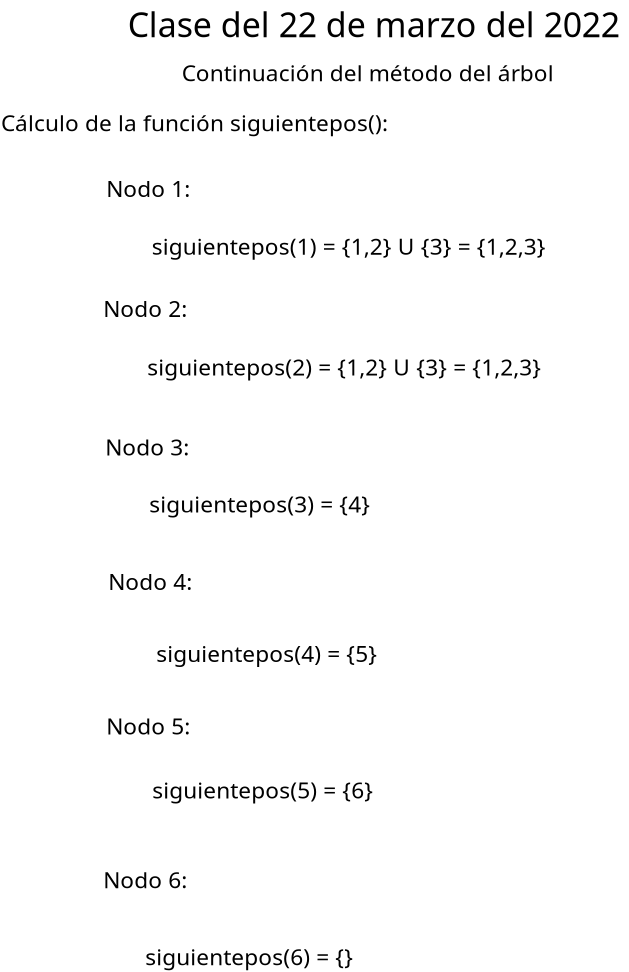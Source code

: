 <?xml version="1.0" encoding="UTF-8"?>
<dia:diagram xmlns:dia="http://www.lysator.liu.se/~alla/dia/">
  <dia:layer name="Fondo" visible="true" connectable="true" active="true">
    <dia:object type="Standard - Text" version="1" id="O0">
      <dia:attribute name="obj_pos">
        <dia:point val="7.7,2.95"/>
      </dia:attribute>
      <dia:attribute name="obj_bb">
        <dia:rectangle val="7.7,1.375;35.197,3.35"/>
      </dia:attribute>
      <dia:attribute name="text">
        <dia:composite type="text">
          <dia:attribute name="string">
            <dia:string>#Clase del 22 de marzo del 2022 #</dia:string>
          </dia:attribute>
          <dia:attribute name="font">
            <dia:font family="sans" style="0" name="Helvetica"/>
          </dia:attribute>
          <dia:attribute name="height">
            <dia:real val="2.119"/>
          </dia:attribute>
          <dia:attribute name="pos">
            <dia:point val="7.7,2.95"/>
          </dia:attribute>
          <dia:attribute name="color">
            <dia:color val="#000000ff"/>
          </dia:attribute>
          <dia:attribute name="alignment">
            <dia:enum val="0"/>
          </dia:attribute>
        </dia:composite>
      </dia:attribute>
      <dia:attribute name="valign">
        <dia:enum val="3"/>
      </dia:attribute>
    </dia:object>
    <dia:object type="Standard - Text" version="1" id="O1">
      <dia:attribute name="obj_pos">
        <dia:point val="10.4,5.15"/>
      </dia:attribute>
      <dia:attribute name="obj_bb">
        <dia:rectangle val="10.4,4.1;29.953,5.418"/>
      </dia:attribute>
      <dia:attribute name="text">
        <dia:composite type="text">
          <dia:attribute name="string">
            <dia:string>#Continuación del método del árbol#</dia:string>
          </dia:attribute>
          <dia:attribute name="font">
            <dia:font family="sans" style="0" name="Helvetica"/>
          </dia:attribute>
          <dia:attribute name="height">
            <dia:real val="1.414"/>
          </dia:attribute>
          <dia:attribute name="pos">
            <dia:point val="10.4,5.15"/>
          </dia:attribute>
          <dia:attribute name="color">
            <dia:color val="#000000ff"/>
          </dia:attribute>
          <dia:attribute name="alignment">
            <dia:enum val="0"/>
          </dia:attribute>
        </dia:composite>
      </dia:attribute>
      <dia:attribute name="valign">
        <dia:enum val="3"/>
      </dia:attribute>
    </dia:object>
    <dia:object type="Standard - Text" version="1" id="O2">
      <dia:attribute name="obj_pos">
        <dia:point val="1.365,7.655"/>
      </dia:attribute>
      <dia:attribute name="obj_bb">
        <dia:rectangle val="1.365,6.605;22.38,7.922"/>
      </dia:attribute>
      <dia:attribute name="text">
        <dia:composite type="text">
          <dia:attribute name="string">
            <dia:string>#Cálculo de la función siguientepos(): #</dia:string>
          </dia:attribute>
          <dia:attribute name="font">
            <dia:font family="sans" style="0" name="Helvetica"/>
          </dia:attribute>
          <dia:attribute name="height">
            <dia:real val="1.414"/>
          </dia:attribute>
          <dia:attribute name="pos">
            <dia:point val="1.365,7.655"/>
          </dia:attribute>
          <dia:attribute name="color">
            <dia:color val="#000000ff"/>
          </dia:attribute>
          <dia:attribute name="alignment">
            <dia:enum val="0"/>
          </dia:attribute>
        </dia:composite>
      </dia:attribute>
      <dia:attribute name="valign">
        <dia:enum val="3"/>
      </dia:attribute>
    </dia:object>
    <dia:object type="Standard - Text" version="1" id="O3">
      <dia:attribute name="obj_pos">
        <dia:point val="6.625,10.935"/>
      </dia:attribute>
      <dia:attribute name="obj_bb">
        <dia:rectangle val="6.625,9.852;11.425,11.268"/>
      </dia:attribute>
      <dia:attribute name="text">
        <dia:composite type="text">
          <dia:attribute name="string">
            <dia:string>#Nodo 1: #</dia:string>
          </dia:attribute>
          <dia:attribute name="font">
            <dia:font family="sans" style="0" name="Helvetica"/>
          </dia:attribute>
          <dia:attribute name="height">
            <dia:real val="1.414"/>
          </dia:attribute>
          <dia:attribute name="pos">
            <dia:point val="6.625,10.935"/>
          </dia:attribute>
          <dia:attribute name="color">
            <dia:color val="#000000ff"/>
          </dia:attribute>
          <dia:attribute name="alignment">
            <dia:enum val="0"/>
          </dia:attribute>
        </dia:composite>
      </dia:attribute>
      <dia:attribute name="valign">
        <dia:enum val="3"/>
      </dia:attribute>
    </dia:object>
    <dia:object type="Standard - Text" version="1" id="O4">
      <dia:attribute name="obj_pos">
        <dia:point val="8.9,13.82"/>
      </dia:attribute>
      <dia:attribute name="obj_bb">
        <dia:rectangle val="8.9,12.737;32.705,14.153"/>
      </dia:attribute>
      <dia:attribute name="text">
        <dia:composite type="text">
          <dia:attribute name="string">
            <dia:string>#siguientepos(1) = {1,2} U {3} = {1,2,3} #</dia:string>
          </dia:attribute>
          <dia:attribute name="font">
            <dia:font family="sans" style="0" name="Helvetica"/>
          </dia:attribute>
          <dia:attribute name="height">
            <dia:real val="1.414"/>
          </dia:attribute>
          <dia:attribute name="pos">
            <dia:point val="8.9,13.82"/>
          </dia:attribute>
          <dia:attribute name="color">
            <dia:color val="#000000ff"/>
          </dia:attribute>
          <dia:attribute name="alignment">
            <dia:enum val="0"/>
          </dia:attribute>
        </dia:composite>
      </dia:attribute>
      <dia:attribute name="valign">
        <dia:enum val="3"/>
      </dia:attribute>
    </dia:object>
    <dia:object type="Standard - Text" version="1" id="O5">
      <dia:attribute name="obj_pos">
        <dia:point val="6.475,16.935"/>
      </dia:attribute>
      <dia:attribute name="obj_bb">
        <dia:rectangle val="6.475,15.852;11.275,17.268"/>
      </dia:attribute>
      <dia:attribute name="text">
        <dia:composite type="text">
          <dia:attribute name="string">
            <dia:string>#Nodo 2: #</dia:string>
          </dia:attribute>
          <dia:attribute name="font">
            <dia:font family="sans" style="0" name="Helvetica"/>
          </dia:attribute>
          <dia:attribute name="height">
            <dia:real val="1.414"/>
          </dia:attribute>
          <dia:attribute name="pos">
            <dia:point val="6.475,16.935"/>
          </dia:attribute>
          <dia:attribute name="color">
            <dia:color val="#000000ff"/>
          </dia:attribute>
          <dia:attribute name="alignment">
            <dia:enum val="0"/>
          </dia:attribute>
        </dia:composite>
      </dia:attribute>
      <dia:attribute name="valign">
        <dia:enum val="3"/>
      </dia:attribute>
    </dia:object>
    <dia:object type="Standard - Text" version="1" id="O6">
      <dia:attribute name="obj_pos">
        <dia:point val="8.675,19.86"/>
      </dia:attribute>
      <dia:attribute name="obj_bb">
        <dia:rectangle val="8.675,18.777;32.12,20.193"/>
      </dia:attribute>
      <dia:attribute name="text">
        <dia:composite type="text">
          <dia:attribute name="string">
            <dia:string>#siguientepos(2) = {1,2} U {3} = {1,2,3}#</dia:string>
          </dia:attribute>
          <dia:attribute name="font">
            <dia:font family="sans" style="0" name="Helvetica"/>
          </dia:attribute>
          <dia:attribute name="height">
            <dia:real val="1.414"/>
          </dia:attribute>
          <dia:attribute name="pos">
            <dia:point val="8.675,19.86"/>
          </dia:attribute>
          <dia:attribute name="color">
            <dia:color val="#000000ff"/>
          </dia:attribute>
          <dia:attribute name="alignment">
            <dia:enum val="0"/>
          </dia:attribute>
        </dia:composite>
      </dia:attribute>
      <dia:attribute name="valign">
        <dia:enum val="3"/>
      </dia:attribute>
    </dia:object>
    <dia:object type="Standard - Text" version="1" id="O7">
      <dia:attribute name="obj_pos">
        <dia:point val="6.575,23.86"/>
      </dia:attribute>
      <dia:attribute name="obj_bb">
        <dia:rectangle val="6.575,22.777;11.375,24.193"/>
      </dia:attribute>
      <dia:attribute name="text">
        <dia:composite type="text">
          <dia:attribute name="string">
            <dia:string>#Nodo 3: #</dia:string>
          </dia:attribute>
          <dia:attribute name="font">
            <dia:font family="sans" style="0" name="Helvetica"/>
          </dia:attribute>
          <dia:attribute name="height">
            <dia:real val="1.414"/>
          </dia:attribute>
          <dia:attribute name="pos">
            <dia:point val="6.575,23.86"/>
          </dia:attribute>
          <dia:attribute name="color">
            <dia:color val="#000000ff"/>
          </dia:attribute>
          <dia:attribute name="alignment">
            <dia:enum val="0"/>
          </dia:attribute>
        </dia:composite>
      </dia:attribute>
      <dia:attribute name="valign">
        <dia:enum val="3"/>
      </dia:attribute>
    </dia:object>
    <dia:object type="Standard - Text" version="1" id="O8">
      <dia:attribute name="obj_pos">
        <dia:point val="8.775,26.71"/>
      </dia:attribute>
      <dia:attribute name="obj_bb">
        <dia:rectangle val="8.775,25.66;22.133,26.977"/>
      </dia:attribute>
      <dia:attribute name="text">
        <dia:composite type="text">
          <dia:attribute name="string">
            <dia:string>#siguientepos(3) = {4}  #</dia:string>
          </dia:attribute>
          <dia:attribute name="font">
            <dia:font family="sans" style="0" name="Helvetica"/>
          </dia:attribute>
          <dia:attribute name="height">
            <dia:real val="1.414"/>
          </dia:attribute>
          <dia:attribute name="pos">
            <dia:point val="8.775,26.71"/>
          </dia:attribute>
          <dia:attribute name="color">
            <dia:color val="#000000ff"/>
          </dia:attribute>
          <dia:attribute name="alignment">
            <dia:enum val="0"/>
          </dia:attribute>
        </dia:composite>
      </dia:attribute>
      <dia:attribute name="valign">
        <dia:enum val="3"/>
      </dia:attribute>
    </dia:object>
    <dia:object type="Standard - Text" version="1" id="O9">
      <dia:attribute name="obj_pos">
        <dia:point val="6.725,30.585"/>
      </dia:attribute>
      <dia:attribute name="obj_bb">
        <dia:rectangle val="6.725,29.502;11.525,30.918"/>
      </dia:attribute>
      <dia:attribute name="text">
        <dia:composite type="text">
          <dia:attribute name="string">
            <dia:string>#Nodo 4: #</dia:string>
          </dia:attribute>
          <dia:attribute name="font">
            <dia:font family="sans" style="0" name="Helvetica"/>
          </dia:attribute>
          <dia:attribute name="height">
            <dia:real val="1.414"/>
          </dia:attribute>
          <dia:attribute name="pos">
            <dia:point val="6.725,30.585"/>
          </dia:attribute>
          <dia:attribute name="color">
            <dia:color val="#000000ff"/>
          </dia:attribute>
          <dia:attribute name="alignment">
            <dia:enum val="0"/>
          </dia:attribute>
        </dia:composite>
      </dia:attribute>
      <dia:attribute name="valign">
        <dia:enum val="3"/>
      </dia:attribute>
    </dia:object>
    <dia:object type="Standard - Text" version="1" id="O10">
      <dia:attribute name="obj_pos">
        <dia:point val="9.125,34.185"/>
      </dia:attribute>
      <dia:attribute name="obj_bb">
        <dia:rectangle val="9.125,33.102;22.515,34.518"/>
      </dia:attribute>
      <dia:attribute name="text">
        <dia:composite type="text">
          <dia:attribute name="string">
            <dia:string>#siguientepos(4) = {5}  #</dia:string>
          </dia:attribute>
          <dia:attribute name="font">
            <dia:font family="sans" style="0" name="Helvetica"/>
          </dia:attribute>
          <dia:attribute name="height">
            <dia:real val="1.414"/>
          </dia:attribute>
          <dia:attribute name="pos">
            <dia:point val="9.125,34.185"/>
          </dia:attribute>
          <dia:attribute name="color">
            <dia:color val="#000000ff"/>
          </dia:attribute>
          <dia:attribute name="alignment">
            <dia:enum val="0"/>
          </dia:attribute>
        </dia:composite>
      </dia:attribute>
      <dia:attribute name="valign">
        <dia:enum val="3"/>
      </dia:attribute>
    </dia:object>
    <dia:object type="Standard - Text" version="1" id="O11">
      <dia:attribute name="obj_pos">
        <dia:point val="6.625,37.81"/>
      </dia:attribute>
      <dia:attribute name="obj_bb">
        <dia:rectangle val="6.625,36.727;11.425,38.143"/>
      </dia:attribute>
      <dia:attribute name="text">
        <dia:composite type="text">
          <dia:attribute name="string">
            <dia:string>#Nodo 5: #</dia:string>
          </dia:attribute>
          <dia:attribute name="font">
            <dia:font family="sans" style="0" name="Helvetica"/>
          </dia:attribute>
          <dia:attribute name="height">
            <dia:real val="1.414"/>
          </dia:attribute>
          <dia:attribute name="pos">
            <dia:point val="6.625,37.81"/>
          </dia:attribute>
          <dia:attribute name="color">
            <dia:color val="#000000ff"/>
          </dia:attribute>
          <dia:attribute name="alignment">
            <dia:enum val="0"/>
          </dia:attribute>
        </dia:composite>
      </dia:attribute>
      <dia:attribute name="valign">
        <dia:enum val="3"/>
      </dia:attribute>
    </dia:object>
    <dia:object type="Standard - Text" version="1" id="O12">
      <dia:attribute name="obj_pos">
        <dia:point val="8.925,41.01"/>
      </dia:attribute>
      <dia:attribute name="obj_bb">
        <dia:rectangle val="8.925,39.927;22.315,41.343"/>
      </dia:attribute>
      <dia:attribute name="text">
        <dia:composite type="text">
          <dia:attribute name="string">
            <dia:string>#siguientepos(5) = {6}  #</dia:string>
          </dia:attribute>
          <dia:attribute name="font">
            <dia:font family="sans" style="0" name="Helvetica"/>
          </dia:attribute>
          <dia:attribute name="height">
            <dia:real val="1.414"/>
          </dia:attribute>
          <dia:attribute name="pos">
            <dia:point val="8.925,41.01"/>
          </dia:attribute>
          <dia:attribute name="color">
            <dia:color val="#000000ff"/>
          </dia:attribute>
          <dia:attribute name="alignment">
            <dia:enum val="0"/>
          </dia:attribute>
        </dia:composite>
      </dia:attribute>
      <dia:attribute name="valign">
        <dia:enum val="3"/>
      </dia:attribute>
    </dia:object>
    <dia:object type="Standard - Text" version="1" id="O13">
      <dia:attribute name="obj_pos">
        <dia:point val="6.475,45.498"/>
      </dia:attribute>
      <dia:attribute name="obj_bb">
        <dia:rectangle val="6.475,44.415;11.275,45.831"/>
      </dia:attribute>
      <dia:attribute name="text">
        <dia:composite type="text">
          <dia:attribute name="string">
            <dia:string>#Nodo 6: #</dia:string>
          </dia:attribute>
          <dia:attribute name="font">
            <dia:font family="sans" style="0" name="Helvetica"/>
          </dia:attribute>
          <dia:attribute name="height">
            <dia:real val="1.414"/>
          </dia:attribute>
          <dia:attribute name="pos">
            <dia:point val="6.475,45.498"/>
          </dia:attribute>
          <dia:attribute name="color">
            <dia:color val="#000000ff"/>
          </dia:attribute>
          <dia:attribute name="alignment">
            <dia:enum val="0"/>
          </dia:attribute>
        </dia:composite>
      </dia:attribute>
      <dia:attribute name="valign">
        <dia:enum val="3"/>
      </dia:attribute>
    </dia:object>
    <dia:object type="Standard - Text" version="1" id="O14">
      <dia:attribute name="obj_pos">
        <dia:point val="8.575,49.347"/>
      </dia:attribute>
      <dia:attribute name="obj_bb">
        <dia:rectangle val="8.575,48.265;21.245,49.681"/>
      </dia:attribute>
      <dia:attribute name="text">
        <dia:composite type="text">
          <dia:attribute name="string">
            <dia:string>#siguientepos(6) = {}  #</dia:string>
          </dia:attribute>
          <dia:attribute name="font">
            <dia:font family="sans" style="0" name="Helvetica"/>
          </dia:attribute>
          <dia:attribute name="height">
            <dia:real val="1.414"/>
          </dia:attribute>
          <dia:attribute name="pos">
            <dia:point val="8.575,49.347"/>
          </dia:attribute>
          <dia:attribute name="color">
            <dia:color val="#000000ff"/>
          </dia:attribute>
          <dia:attribute name="alignment">
            <dia:enum val="0"/>
          </dia:attribute>
        </dia:composite>
      </dia:attribute>
      <dia:attribute name="valign">
        <dia:enum val="3"/>
      </dia:attribute>
    </dia:object>
  </dia:layer>
</dia:diagram>

